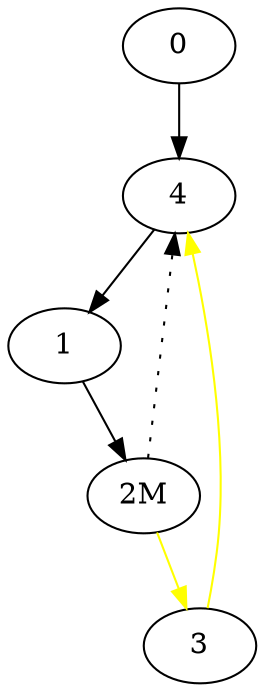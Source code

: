 Digraph G {
0->4;
1->"2M";
"2M"->4[style=dotted];
edge [color=yellow];
"2M"->3;
edge [color=black];
edge [color=yellow];
3->4;
edge [color=black];
3;
4->1;
}
